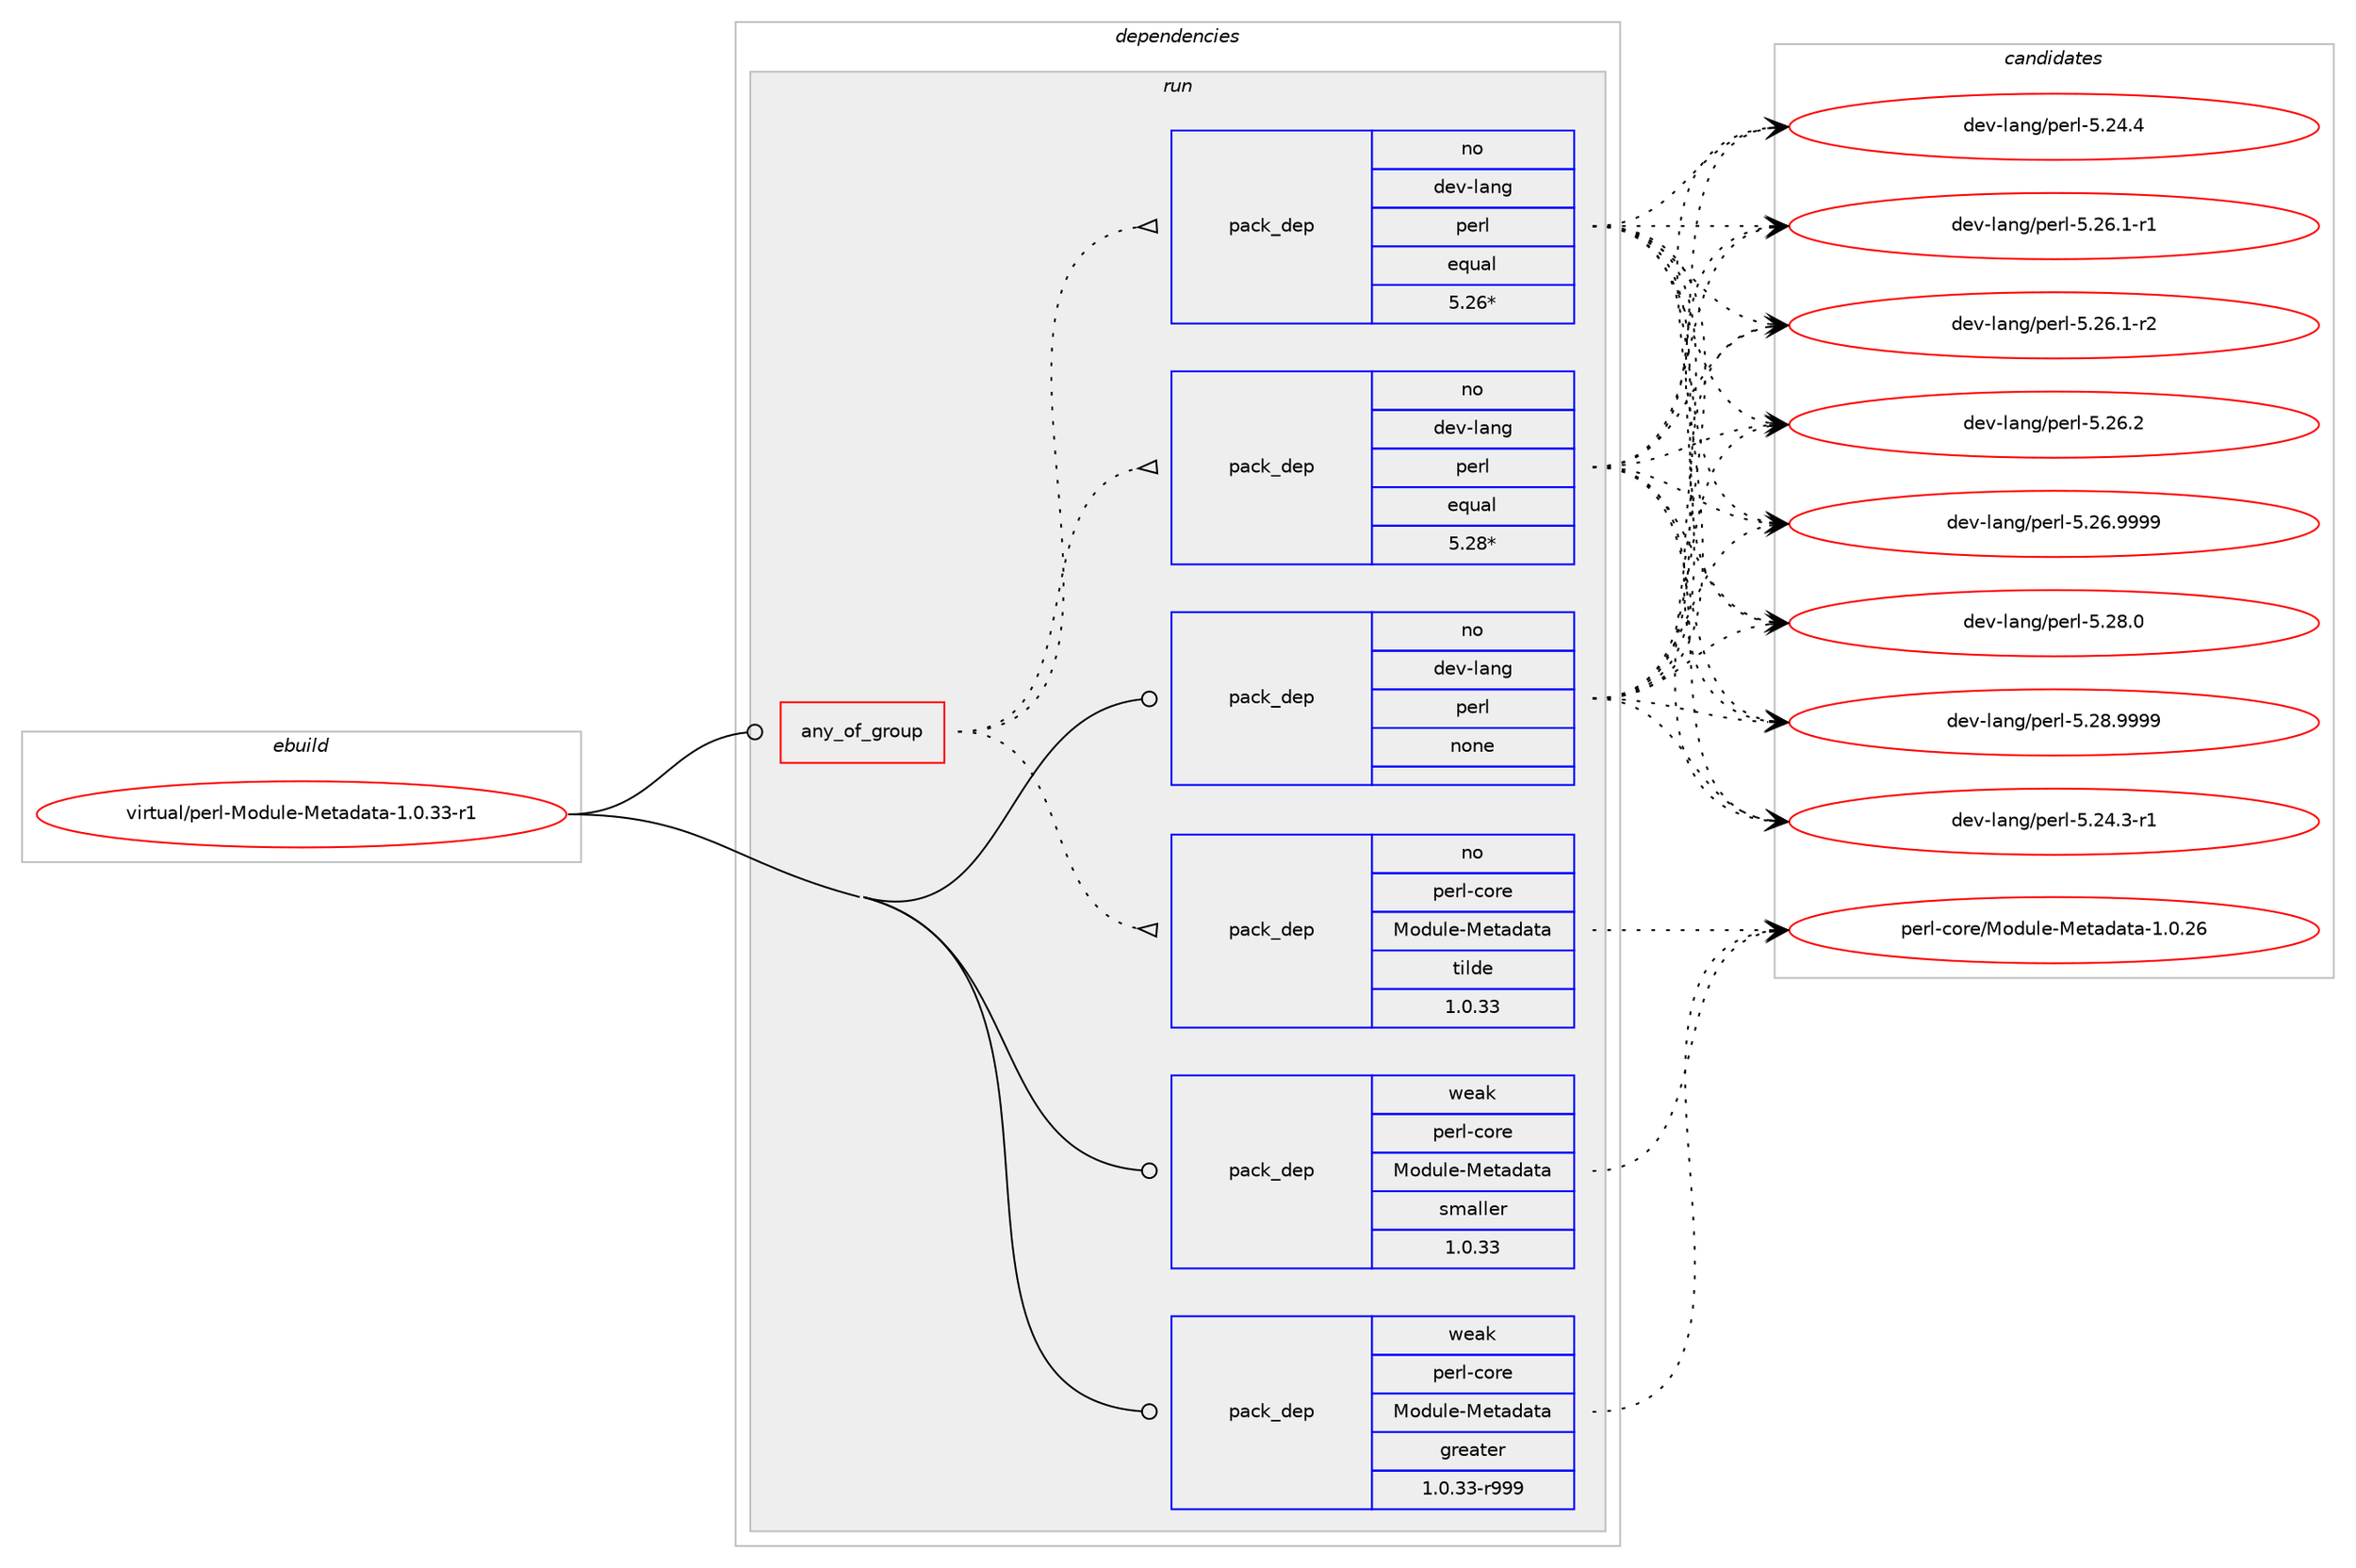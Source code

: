 digraph prolog {

# *************
# Graph options
# *************

newrank=true;
concentrate=true;
compound=true;
graph [rankdir=LR,fontname=Helvetica,fontsize=10,ranksep=1.5];#, ranksep=2.5, nodesep=0.2];
edge  [arrowhead=vee];
node  [fontname=Helvetica,fontsize=10];

# **********
# The ebuild
# **********

subgraph cluster_leftcol {
color=gray;
rank=same;
label=<<i>ebuild</i>>;
id [label="virtual/perl-Module-Metadata-1.0.33-r1", color=red, width=4, href="../virtual/perl-Module-Metadata-1.0.33-r1.svg"];
}

# ****************
# The dependencies
# ****************

subgraph cluster_midcol {
color=gray;
label=<<i>dependencies</i>>;
subgraph cluster_compile {
fillcolor="#eeeeee";
style=filled;
label=<<i>compile</i>>;
}
subgraph cluster_compileandrun {
fillcolor="#eeeeee";
style=filled;
label=<<i>compile and run</i>>;
}
subgraph cluster_run {
fillcolor="#eeeeee";
style=filled;
label=<<i>run</i>>;
subgraph any68 {
dependency1173 [label=<<TABLE BORDER="0" CELLBORDER="1" CELLSPACING="0" CELLPADDING="4"><TR><TD CELLPADDING="10">any_of_group</TD></TR></TABLE>>, shape=none, color=red];subgraph pack964 {
dependency1174 [label=<<TABLE BORDER="0" CELLBORDER="1" CELLSPACING="0" CELLPADDING="4" WIDTH="220"><TR><TD ROWSPAN="6" CELLPADDING="30">pack_dep</TD></TR><TR><TD WIDTH="110">no</TD></TR><TR><TD>dev-lang</TD></TR><TR><TD>perl</TD></TR><TR><TD>equal</TD></TR><TR><TD>5.28*</TD></TR></TABLE>>, shape=none, color=blue];
}
dependency1173:e -> dependency1174:w [weight=20,style="dotted",arrowhead="oinv"];
subgraph pack965 {
dependency1175 [label=<<TABLE BORDER="0" CELLBORDER="1" CELLSPACING="0" CELLPADDING="4" WIDTH="220"><TR><TD ROWSPAN="6" CELLPADDING="30">pack_dep</TD></TR><TR><TD WIDTH="110">no</TD></TR><TR><TD>dev-lang</TD></TR><TR><TD>perl</TD></TR><TR><TD>equal</TD></TR><TR><TD>5.26*</TD></TR></TABLE>>, shape=none, color=blue];
}
dependency1173:e -> dependency1175:w [weight=20,style="dotted",arrowhead="oinv"];
subgraph pack966 {
dependency1176 [label=<<TABLE BORDER="0" CELLBORDER="1" CELLSPACING="0" CELLPADDING="4" WIDTH="220"><TR><TD ROWSPAN="6" CELLPADDING="30">pack_dep</TD></TR><TR><TD WIDTH="110">no</TD></TR><TR><TD>perl-core</TD></TR><TR><TD>Module-Metadata</TD></TR><TR><TD>tilde</TD></TR><TR><TD>1.0.33</TD></TR></TABLE>>, shape=none, color=blue];
}
dependency1173:e -> dependency1176:w [weight=20,style="dotted",arrowhead="oinv"];
}
id:e -> dependency1173:w [weight=20,style="solid",arrowhead="odot"];
subgraph pack967 {
dependency1177 [label=<<TABLE BORDER="0" CELLBORDER="1" CELLSPACING="0" CELLPADDING="4" WIDTH="220"><TR><TD ROWSPAN="6" CELLPADDING="30">pack_dep</TD></TR><TR><TD WIDTH="110">no</TD></TR><TR><TD>dev-lang</TD></TR><TR><TD>perl</TD></TR><TR><TD>none</TD></TR><TR><TD></TD></TR></TABLE>>, shape=none, color=blue];
}
id:e -> dependency1177:w [weight=20,style="solid",arrowhead="odot"];
subgraph pack968 {
dependency1178 [label=<<TABLE BORDER="0" CELLBORDER="1" CELLSPACING="0" CELLPADDING="4" WIDTH="220"><TR><TD ROWSPAN="6" CELLPADDING="30">pack_dep</TD></TR><TR><TD WIDTH="110">weak</TD></TR><TR><TD>perl-core</TD></TR><TR><TD>Module-Metadata</TD></TR><TR><TD>greater</TD></TR><TR><TD>1.0.33-r999</TD></TR></TABLE>>, shape=none, color=blue];
}
id:e -> dependency1178:w [weight=20,style="solid",arrowhead="odot"];
subgraph pack969 {
dependency1179 [label=<<TABLE BORDER="0" CELLBORDER="1" CELLSPACING="0" CELLPADDING="4" WIDTH="220"><TR><TD ROWSPAN="6" CELLPADDING="30">pack_dep</TD></TR><TR><TD WIDTH="110">weak</TD></TR><TR><TD>perl-core</TD></TR><TR><TD>Module-Metadata</TD></TR><TR><TD>smaller</TD></TR><TR><TD>1.0.33</TD></TR></TABLE>>, shape=none, color=blue];
}
id:e -> dependency1179:w [weight=20,style="solid",arrowhead="odot"];
}
}

# **************
# The candidates
# **************

subgraph cluster_choices {
rank=same;
color=gray;
label=<<i>candidates</i>>;

subgraph choice964 {
color=black;
nodesep=1;
choice100101118451089711010347112101114108455346505246514511449 [label="dev-lang/perl-5.24.3-r1", color=red, width=4,href="../dev-lang/perl-5.24.3-r1.svg"];
choice10010111845108971101034711210111410845534650524652 [label="dev-lang/perl-5.24.4", color=red, width=4,href="../dev-lang/perl-5.24.4.svg"];
choice100101118451089711010347112101114108455346505446494511449 [label="dev-lang/perl-5.26.1-r1", color=red, width=4,href="../dev-lang/perl-5.26.1-r1.svg"];
choice100101118451089711010347112101114108455346505446494511450 [label="dev-lang/perl-5.26.1-r2", color=red, width=4,href="../dev-lang/perl-5.26.1-r2.svg"];
choice10010111845108971101034711210111410845534650544650 [label="dev-lang/perl-5.26.2", color=red, width=4,href="../dev-lang/perl-5.26.2.svg"];
choice10010111845108971101034711210111410845534650544657575757 [label="dev-lang/perl-5.26.9999", color=red, width=4,href="../dev-lang/perl-5.26.9999.svg"];
choice10010111845108971101034711210111410845534650564648 [label="dev-lang/perl-5.28.0", color=red, width=4,href="../dev-lang/perl-5.28.0.svg"];
choice10010111845108971101034711210111410845534650564657575757 [label="dev-lang/perl-5.28.9999", color=red, width=4,href="../dev-lang/perl-5.28.9999.svg"];
dependency1174:e -> choice100101118451089711010347112101114108455346505246514511449:w [style=dotted,weight="100"];
dependency1174:e -> choice10010111845108971101034711210111410845534650524652:w [style=dotted,weight="100"];
dependency1174:e -> choice100101118451089711010347112101114108455346505446494511449:w [style=dotted,weight="100"];
dependency1174:e -> choice100101118451089711010347112101114108455346505446494511450:w [style=dotted,weight="100"];
dependency1174:e -> choice10010111845108971101034711210111410845534650544650:w [style=dotted,weight="100"];
dependency1174:e -> choice10010111845108971101034711210111410845534650544657575757:w [style=dotted,weight="100"];
dependency1174:e -> choice10010111845108971101034711210111410845534650564648:w [style=dotted,weight="100"];
dependency1174:e -> choice10010111845108971101034711210111410845534650564657575757:w [style=dotted,weight="100"];
}
subgraph choice965 {
color=black;
nodesep=1;
choice100101118451089711010347112101114108455346505246514511449 [label="dev-lang/perl-5.24.3-r1", color=red, width=4,href="../dev-lang/perl-5.24.3-r1.svg"];
choice10010111845108971101034711210111410845534650524652 [label="dev-lang/perl-5.24.4", color=red, width=4,href="../dev-lang/perl-5.24.4.svg"];
choice100101118451089711010347112101114108455346505446494511449 [label="dev-lang/perl-5.26.1-r1", color=red, width=4,href="../dev-lang/perl-5.26.1-r1.svg"];
choice100101118451089711010347112101114108455346505446494511450 [label="dev-lang/perl-5.26.1-r2", color=red, width=4,href="../dev-lang/perl-5.26.1-r2.svg"];
choice10010111845108971101034711210111410845534650544650 [label="dev-lang/perl-5.26.2", color=red, width=4,href="../dev-lang/perl-5.26.2.svg"];
choice10010111845108971101034711210111410845534650544657575757 [label="dev-lang/perl-5.26.9999", color=red, width=4,href="../dev-lang/perl-5.26.9999.svg"];
choice10010111845108971101034711210111410845534650564648 [label="dev-lang/perl-5.28.0", color=red, width=4,href="../dev-lang/perl-5.28.0.svg"];
choice10010111845108971101034711210111410845534650564657575757 [label="dev-lang/perl-5.28.9999", color=red, width=4,href="../dev-lang/perl-5.28.9999.svg"];
dependency1175:e -> choice100101118451089711010347112101114108455346505246514511449:w [style=dotted,weight="100"];
dependency1175:e -> choice10010111845108971101034711210111410845534650524652:w [style=dotted,weight="100"];
dependency1175:e -> choice100101118451089711010347112101114108455346505446494511449:w [style=dotted,weight="100"];
dependency1175:e -> choice100101118451089711010347112101114108455346505446494511450:w [style=dotted,weight="100"];
dependency1175:e -> choice10010111845108971101034711210111410845534650544650:w [style=dotted,weight="100"];
dependency1175:e -> choice10010111845108971101034711210111410845534650544657575757:w [style=dotted,weight="100"];
dependency1175:e -> choice10010111845108971101034711210111410845534650564648:w [style=dotted,weight="100"];
dependency1175:e -> choice10010111845108971101034711210111410845534650564657575757:w [style=dotted,weight="100"];
}
subgraph choice966 {
color=black;
nodesep=1;
choice11210111410845991111141014777111100117108101457710111697100971169745494648465054 [label="perl-core/Module-Metadata-1.0.26", color=red, width=4,href="../perl-core/Module-Metadata-1.0.26.svg"];
dependency1176:e -> choice11210111410845991111141014777111100117108101457710111697100971169745494648465054:w [style=dotted,weight="100"];
}
subgraph choice967 {
color=black;
nodesep=1;
choice100101118451089711010347112101114108455346505246514511449 [label="dev-lang/perl-5.24.3-r1", color=red, width=4,href="../dev-lang/perl-5.24.3-r1.svg"];
choice10010111845108971101034711210111410845534650524652 [label="dev-lang/perl-5.24.4", color=red, width=4,href="../dev-lang/perl-5.24.4.svg"];
choice100101118451089711010347112101114108455346505446494511449 [label="dev-lang/perl-5.26.1-r1", color=red, width=4,href="../dev-lang/perl-5.26.1-r1.svg"];
choice100101118451089711010347112101114108455346505446494511450 [label="dev-lang/perl-5.26.1-r2", color=red, width=4,href="../dev-lang/perl-5.26.1-r2.svg"];
choice10010111845108971101034711210111410845534650544650 [label="dev-lang/perl-5.26.2", color=red, width=4,href="../dev-lang/perl-5.26.2.svg"];
choice10010111845108971101034711210111410845534650544657575757 [label="dev-lang/perl-5.26.9999", color=red, width=4,href="../dev-lang/perl-5.26.9999.svg"];
choice10010111845108971101034711210111410845534650564648 [label="dev-lang/perl-5.28.0", color=red, width=4,href="../dev-lang/perl-5.28.0.svg"];
choice10010111845108971101034711210111410845534650564657575757 [label="dev-lang/perl-5.28.9999", color=red, width=4,href="../dev-lang/perl-5.28.9999.svg"];
dependency1177:e -> choice100101118451089711010347112101114108455346505246514511449:w [style=dotted,weight="100"];
dependency1177:e -> choice10010111845108971101034711210111410845534650524652:w [style=dotted,weight="100"];
dependency1177:e -> choice100101118451089711010347112101114108455346505446494511449:w [style=dotted,weight="100"];
dependency1177:e -> choice100101118451089711010347112101114108455346505446494511450:w [style=dotted,weight="100"];
dependency1177:e -> choice10010111845108971101034711210111410845534650544650:w [style=dotted,weight="100"];
dependency1177:e -> choice10010111845108971101034711210111410845534650544657575757:w [style=dotted,weight="100"];
dependency1177:e -> choice10010111845108971101034711210111410845534650564648:w [style=dotted,weight="100"];
dependency1177:e -> choice10010111845108971101034711210111410845534650564657575757:w [style=dotted,weight="100"];
}
subgraph choice968 {
color=black;
nodesep=1;
choice11210111410845991111141014777111100117108101457710111697100971169745494648465054 [label="perl-core/Module-Metadata-1.0.26", color=red, width=4,href="../perl-core/Module-Metadata-1.0.26.svg"];
dependency1178:e -> choice11210111410845991111141014777111100117108101457710111697100971169745494648465054:w [style=dotted,weight="100"];
}
subgraph choice969 {
color=black;
nodesep=1;
choice11210111410845991111141014777111100117108101457710111697100971169745494648465054 [label="perl-core/Module-Metadata-1.0.26", color=red, width=4,href="../perl-core/Module-Metadata-1.0.26.svg"];
dependency1179:e -> choice11210111410845991111141014777111100117108101457710111697100971169745494648465054:w [style=dotted,weight="100"];
}
}

}
